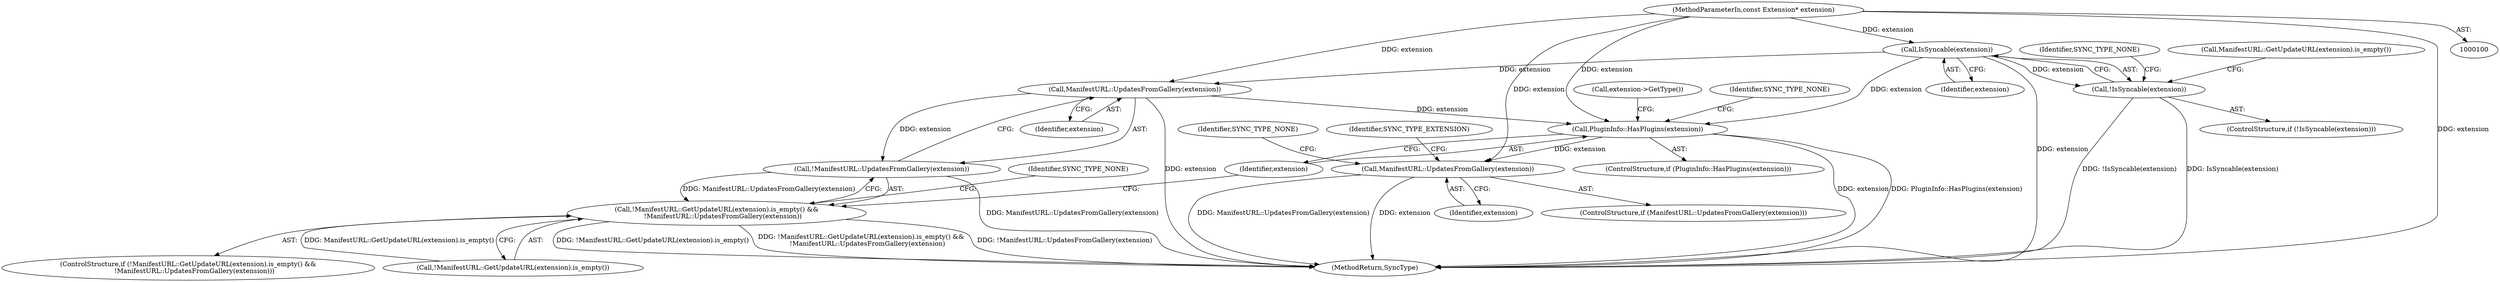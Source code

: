 digraph "1_Chrome_8c95ab0b50f8a257514f9647929267e62b1e611d@pointer" {
"1000105" [label="(Call,IsSyncable(extension))"];
"1000101" [label="(MethodParameterIn,const Extension* extension)"];
"1000104" [label="(Call,!IsSyncable(extension))"];
"1000115" [label="(Call,ManifestURL::UpdatesFromGallery(extension))"];
"1000114" [label="(Call,!ManifestURL::UpdatesFromGallery(extension))"];
"1000111" [label="(Call,!ManifestURL::GetUpdateURL(extension).is_empty() &&\n      !ManifestURL::UpdatesFromGallery(extension))"];
"1000121" [label="(Call,PluginInfo::HasPlugins(extension))"];
"1000133" [label="(Call,ManifestURL::UpdatesFromGallery(extension))"];
"1000101" [label="(MethodParameterIn,const Extension* extension)"];
"1000119" [label="(Identifier,SYNC_TYPE_NONE)"];
"1000138" [label="(Identifier,SYNC_TYPE_NONE)"];
"1000105" [label="(Call,IsSyncable(extension))"];
"1000110" [label="(ControlStructure,if (!ManifestURL::GetUpdateURL(extension).is_empty() &&\n      !ManifestURL::UpdatesFromGallery(extension)))"];
"1000103" [label="(ControlStructure,if (!IsSyncable(extension)))"];
"1000115" [label="(Call,ManifestURL::UpdatesFromGallery(extension))"];
"1000136" [label="(Identifier,SYNC_TYPE_EXTENSION)"];
"1000113" [label="(Call,ManifestURL::GetUpdateURL(extension).is_empty())"];
"1000111" [label="(Call,!ManifestURL::GetUpdateURL(extension).is_empty() &&\n      !ManifestURL::UpdatesFromGallery(extension))"];
"1000106" [label="(Identifier,extension)"];
"1000112" [label="(Call,!ManifestURL::GetUpdateURL(extension).is_empty())"];
"1000133" [label="(Call,ManifestURL::UpdatesFromGallery(extension))"];
"1000134" [label="(Identifier,extension)"];
"1000104" [label="(Call,!IsSyncable(extension))"];
"1000122" [label="(Identifier,extension)"];
"1000152" [label="(MethodReturn,SyncType)"];
"1000126" [label="(Call,extension->GetType())"];
"1000132" [label="(ControlStructure,if (ManifestURL::UpdatesFromGallery(extension)))"];
"1000116" [label="(Identifier,extension)"];
"1000120" [label="(ControlStructure,if (PluginInfo::HasPlugins(extension)))"];
"1000114" [label="(Call,!ManifestURL::UpdatesFromGallery(extension))"];
"1000121" [label="(Call,PluginInfo::HasPlugins(extension))"];
"1000109" [label="(Identifier,SYNC_TYPE_NONE)"];
"1000124" [label="(Identifier,SYNC_TYPE_NONE)"];
"1000105" -> "1000104"  [label="AST: "];
"1000105" -> "1000106"  [label="CFG: "];
"1000106" -> "1000105"  [label="AST: "];
"1000104" -> "1000105"  [label="CFG: "];
"1000105" -> "1000152"  [label="DDG: extension"];
"1000105" -> "1000104"  [label="DDG: extension"];
"1000101" -> "1000105"  [label="DDG: extension"];
"1000105" -> "1000115"  [label="DDG: extension"];
"1000105" -> "1000121"  [label="DDG: extension"];
"1000101" -> "1000100"  [label="AST: "];
"1000101" -> "1000152"  [label="DDG: extension"];
"1000101" -> "1000115"  [label="DDG: extension"];
"1000101" -> "1000121"  [label="DDG: extension"];
"1000101" -> "1000133"  [label="DDG: extension"];
"1000104" -> "1000103"  [label="AST: "];
"1000109" -> "1000104"  [label="CFG: "];
"1000113" -> "1000104"  [label="CFG: "];
"1000104" -> "1000152"  [label="DDG: !IsSyncable(extension)"];
"1000104" -> "1000152"  [label="DDG: IsSyncable(extension)"];
"1000115" -> "1000114"  [label="AST: "];
"1000115" -> "1000116"  [label="CFG: "];
"1000116" -> "1000115"  [label="AST: "];
"1000114" -> "1000115"  [label="CFG: "];
"1000115" -> "1000152"  [label="DDG: extension"];
"1000115" -> "1000114"  [label="DDG: extension"];
"1000115" -> "1000121"  [label="DDG: extension"];
"1000114" -> "1000111"  [label="AST: "];
"1000111" -> "1000114"  [label="CFG: "];
"1000114" -> "1000152"  [label="DDG: ManifestURL::UpdatesFromGallery(extension)"];
"1000114" -> "1000111"  [label="DDG: ManifestURL::UpdatesFromGallery(extension)"];
"1000111" -> "1000110"  [label="AST: "];
"1000111" -> "1000112"  [label="CFG: "];
"1000112" -> "1000111"  [label="AST: "];
"1000119" -> "1000111"  [label="CFG: "];
"1000122" -> "1000111"  [label="CFG: "];
"1000111" -> "1000152"  [label="DDG: !ManifestURL::UpdatesFromGallery(extension)"];
"1000111" -> "1000152"  [label="DDG: !ManifestURL::GetUpdateURL(extension).is_empty()"];
"1000111" -> "1000152"  [label="DDG: !ManifestURL::GetUpdateURL(extension).is_empty() &&\n      !ManifestURL::UpdatesFromGallery(extension)"];
"1000112" -> "1000111"  [label="DDG: ManifestURL::GetUpdateURL(extension).is_empty()"];
"1000121" -> "1000120"  [label="AST: "];
"1000121" -> "1000122"  [label="CFG: "];
"1000122" -> "1000121"  [label="AST: "];
"1000124" -> "1000121"  [label="CFG: "];
"1000126" -> "1000121"  [label="CFG: "];
"1000121" -> "1000152"  [label="DDG: extension"];
"1000121" -> "1000152"  [label="DDG: PluginInfo::HasPlugins(extension)"];
"1000121" -> "1000133"  [label="DDG: extension"];
"1000133" -> "1000132"  [label="AST: "];
"1000133" -> "1000134"  [label="CFG: "];
"1000134" -> "1000133"  [label="AST: "];
"1000136" -> "1000133"  [label="CFG: "];
"1000138" -> "1000133"  [label="CFG: "];
"1000133" -> "1000152"  [label="DDG: extension"];
"1000133" -> "1000152"  [label="DDG: ManifestURL::UpdatesFromGallery(extension)"];
}
